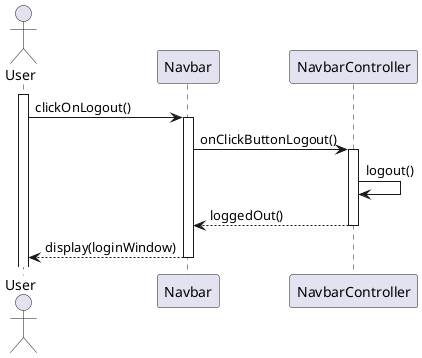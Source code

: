 @startuml loggingOutSequenceDiagram
skinparam responseMessageBelowArrow true

actor User
participant Navbar
participant NavbarController

activate User

User -> Navbar++: clickOnLogout()
Navbar -> NavbarController++: onClickButtonLogout()
NavbarController -> NavbarController: logout()
return loggedOut()
return display(loginWindow)
@enduml

@startuml registerSequenceDiagram
skinparam responseMessageBelowArrow true

actor User
participant RegisterPage
participant RegisterController
participant UserFacade
participant AbstractFactory
participant UserDAO
participant DataBase

activate User

User -> RegisterPage++: enterMandatoryFields()
User -> RegisterPage: enterOptionalFields()
User -> RegisterPage: clickOnRegister
RegisterPage -> RegisterController++: onClickButtonRegister()
RegisterController -> RegisterController: checkFields()
alt fields' value are correct and mandatory fields are filled in
  RegisterController -> UserFacade++: Register():User|Null
  UserFacade -> AbstractFactory++: getUserDAO():UserDAO
  UserFacade -> UserDAO++: getUserbyIDPwd():User|Null

  alt User is not null
      RegisterController --> RegisterPage: connectionSucessful()
      RegisterPage --> User--: display(homeWindow)
  else User is Null
      RegisterController -> RegisterPage: connectionFailed()
      RegisterPage --> User--: display(invalid)
  end
else some preconditions are not met
  RegisterController -> RegisterPage: invalidFields()
  RegisterPage --> User--: display(invalid)
end
@enduml

@startuml changeInformationSequenceDiagram
skinparam responseMessageBelowArrow true

actor User
participant Navbar
participant UserInfoPage
participant UserInfoController
participant UserFacade
participant AbstractFactory
participant UserDAO

=== Change information ==
activate User

User -> Navbar++: clickOnChangeInformation()
Navbar -> UserInfoController--: displayPopup()
activate UserInfoController
UserInfoController --> UserInfoPage++: showPopup()
User -> UserInfoPage: enterNewInformation()
User -> UserInfoPage: clickOnValidate()
UserInfoPage -> UserInfoController: onClickButtonValidate()
UserInfoController -> UserFacade++: changeInformation():User|Null
UserFacade -> AbstractFactory++: getUserDAO():UserDAO
return userDAO
UserFacade -> UserDAO++: changeInformation():User|Null
return user
deactivate UserFacade
alt user is not null

  UserInfoController -> UserInfoPage: changeInformationSuccessful()
  UserInfoPage --> User: display(homeWindow)
else user is null
  UserInfoController -> UserInfoPage--: changeInformationFailed()
  UserInfoPage --> User--: display(invalid)
end

=== Delete account ==

User -> Navbar++: clickOnDeleteAccount()
Navbar -> UserInfoController--: displayPopup()
activate UserInfoController
UserInfoController --> UserInfoPage++: showPopup()
User -> UserInfoPage: clickOnConfirm()
UserInfoPage -> UserInfoController: onClickButtonConfirm()
UserInfoController -> UserFacade++: askForDeletion()
UserFacade -> AbstractFactory++: getUserDAO():UserDAO
return userDAO
UserFacade -> UserDAO++: askForDeletion()
return
return
UserInfoController -> UserInfoPage--: requestSent()
UserInfoPage --> User--: displayRequestSent()
@enduml

@startuml accountDeletionSequenceDiagram
skinparam responseMessageBelowArrow true

actor Admin
participant AdminPage
participant AdminPageController
participant AdminFacade
participant AbstractFactory
participant AdminDAO

activate Admin

Admin -> AdminPage++: clickOnManageUsers()
AdminPage -> AdminPageController++: onClickButtonManageUsers()
AdminPageController -> AdminFacade++: getUsers():List<User>
AdminFacade -> AbstractFactory++: getAdminDAO()
return AdminDAO
AdminFacade -> AdminDAO++: getUsers():List<User>
return userList
return userList
AdminPageController -> AdminPage--: displayUsers()
AdminPage --> Admin--: display(users)
Admin -> AdminPage++: clickOnUserDeletion()
AdminPage -> AdminPageController++: onClickButtonUserDeletion()
AdminPageController -> AdminFacade++: deleteUser():boolean
AdminFacade -> AbstractFactory++: getAdminDAO()
return AdminDAO
AdminFacade -> AdminDAO++: deleteUser():boolean
return accountDeleted
alt accountDeleted is true
  AdminPageController -> AdminPage: deleteUserSuccessful()
  AdminPage --> Admin: display(users)
else accountDeleted is false
  AdminPageController -> AdminPage--: deleteUserFailed()
  AdminPage --> Admin--: display(users)
end
@enduml

@startuml userClassDiagram
hide empty members

rectangle GUI {
  class Main
  
  class RegisterPage
  class Navbar
  class AdminPage
  class UserInfoPage

  Main "1" o-u-> "1" RegisterPage
  Main "1" o-r-> "1" Navbar
  Main "1" o-l-> "1" AdminPage
  Main "1" o-d-> "1" UserInfoPage

  ' RegisterPage -[hidden]d- Navbar
  ' Navbar -[hidden]d- AdminPage
}

rectangle Controller {
  class RegisterController
  class AdminController
  class UserInfoController
  class NavbarController

  RegisterController -[hidden]d- AdminController
  AdminController -[hidden]r- UserInfoController
}

rectangle DAO {
  interface AbstractUserDAO
  interface AbstractAdminDAO
  AbstractAdminDAO -|> AbstractUserDAO

  class UserDAO
  class AdminDAO

  UserDAO ..|> AbstractUserDAO
  AdminDAO ..|> AbstractAdminDAO
}

interface AbstractFactory
class UserFactory

class UserFacade
class AdminFacade

AdminFacade -d-|> UserFacade
UserFactory .u.|> AbstractFactory

GUI         "1" ->  "1" Controller: controlled by
Controller  "1" --> "1" UserFacade: > uses
UserFacade  "1" -r-> "1" AbstractFactory
UserFactory "1" --> "1" UserDAO: > creates
UserFactory "1" --> "1" AdminDAO: > creates

UserFacade  "1" --> "1" UserDAO: > uses
AdminFacade "1" --> "1" AdminDAO: > uses
@enduml